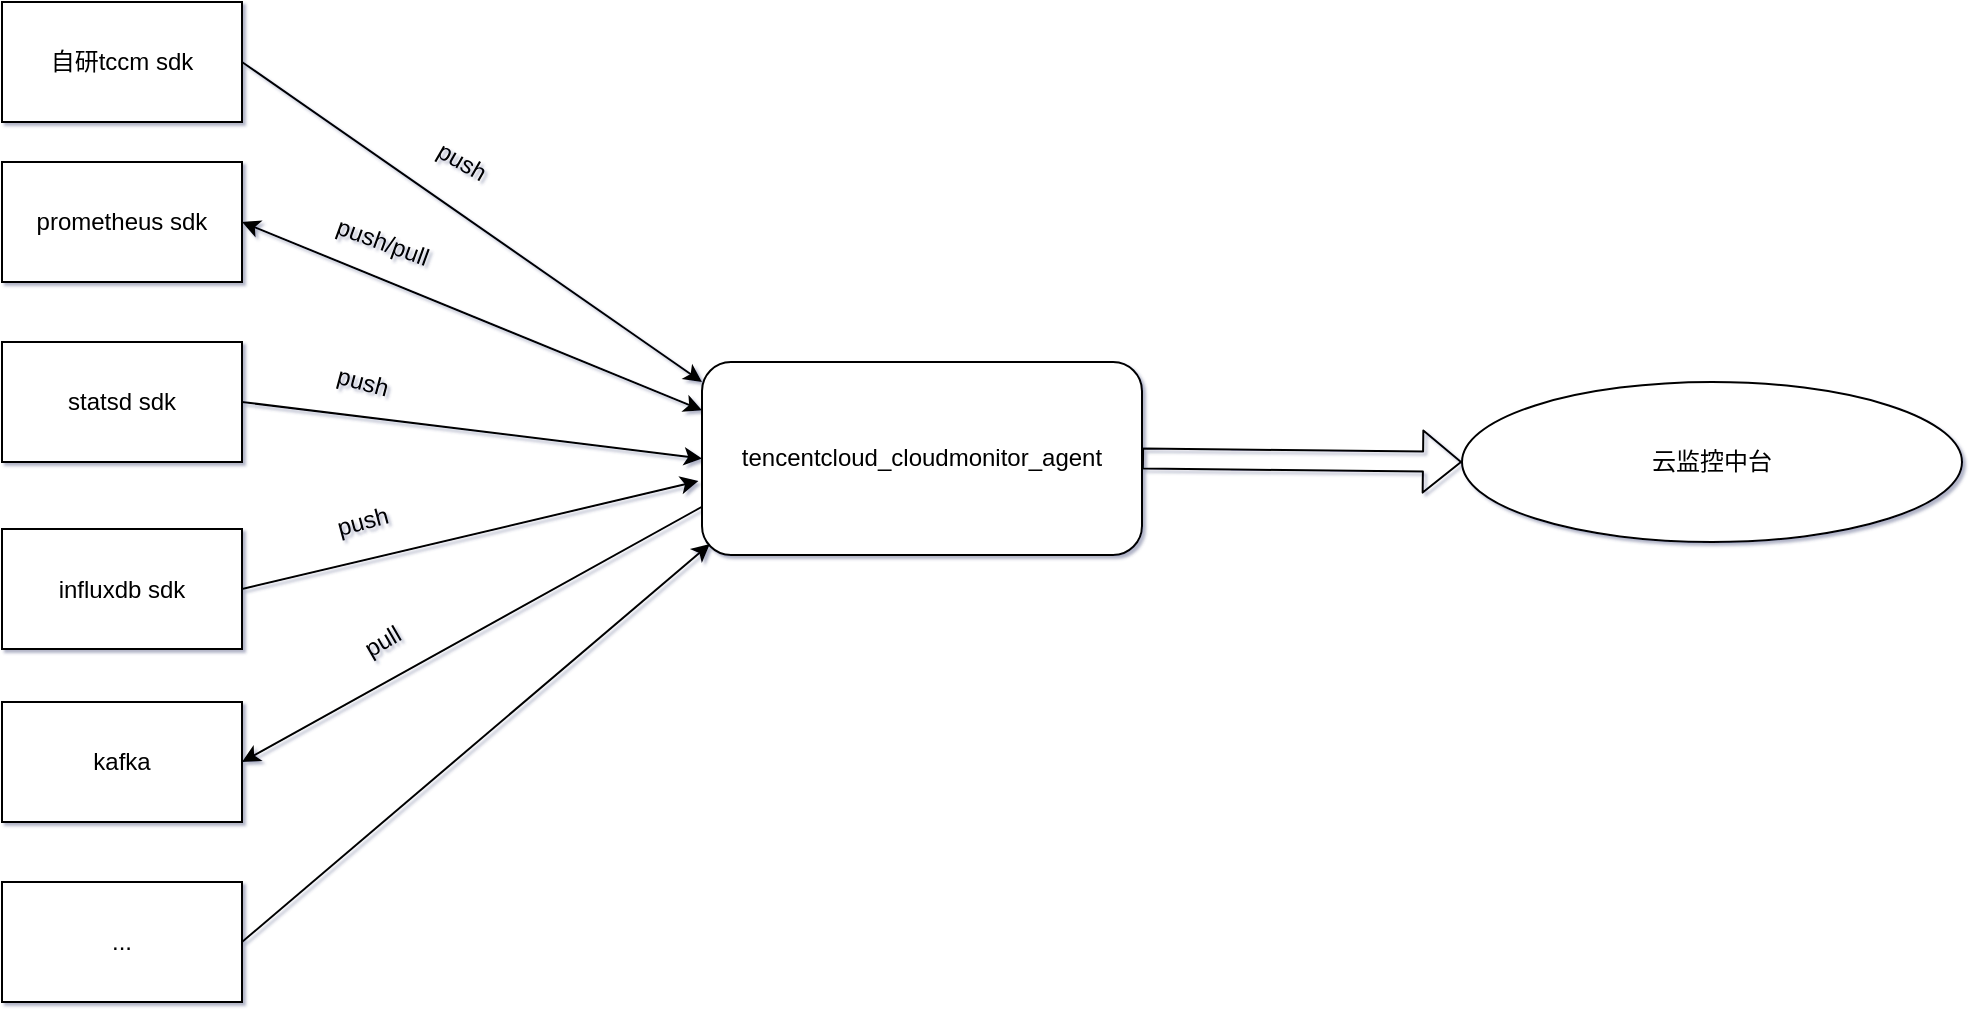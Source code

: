 <mxfile version="14.7.5" type="github" pages="2">
  <diagram id="3vPl9tEi9gLSfXHcFcfi" name="Page-1">
    <mxGraphModel dx="1389" dy="793" grid="0" gridSize="10" guides="1" tooltips="1" connect="1" arrows="1" fold="1" page="1" pageScale="1" pageWidth="1169" pageHeight="827" background="none" math="0" shadow="1">
      <root>
        <mxCell id="0" />
        <mxCell id="1" parent="0" />
        <mxCell id="UVBlZkc1M1v_ybtA0lxi-1" value="prometheus sdk" style="rounded=0;whiteSpace=wrap;html=1;" vertex="1" parent="1">
          <mxGeometry x="160" y="200" width="120" height="60" as="geometry" />
        </mxCell>
        <mxCell id="UVBlZkc1M1v_ybtA0lxi-2" value="statsd sdk" style="whiteSpace=wrap;html=1;" vertex="1" parent="1">
          <mxGeometry x="160" y="290" width="120" height="60" as="geometry" />
        </mxCell>
        <mxCell id="UVBlZkc1M1v_ybtA0lxi-3" value="自研tccm sdk" style="whiteSpace=wrap;html=1;" vertex="1" parent="1">
          <mxGeometry x="160" y="120" width="120" height="60" as="geometry" />
        </mxCell>
        <mxCell id="UVBlZkc1M1v_ybtA0lxi-4" value="kafka" style="whiteSpace=wrap;html=1;" vertex="1" parent="1">
          <mxGeometry x="160" y="470" width="120" height="60" as="geometry" />
        </mxCell>
        <mxCell id="UVBlZkc1M1v_ybtA0lxi-5" value="influxdb sdk" style="whiteSpace=wrap;html=1;" vertex="1" parent="1">
          <mxGeometry x="160" y="383.5" width="120" height="60" as="geometry" />
        </mxCell>
        <mxCell id="UVBlZkc1M1v_ybtA0lxi-6" value="..." style="whiteSpace=wrap;html=1;" vertex="1" parent="1">
          <mxGeometry x="160" y="560" width="120" height="60" as="geometry" />
        </mxCell>
        <mxCell id="UVBlZkc1M1v_ybtA0lxi-7" value="tencentcloud_cloudmonitor_agent" style="rounded=1;whiteSpace=wrap;html=1;" vertex="1" parent="1">
          <mxGeometry x="510" y="300" width="220" height="96.5" as="geometry" />
        </mxCell>
        <mxCell id="UVBlZkc1M1v_ybtA0lxi-8" value="" style="endArrow=classic;html=1;" edge="1" parent="1">
          <mxGeometry width="50" height="50" relative="1" as="geometry">
            <mxPoint x="280" y="150" as="sourcePoint" />
            <mxPoint x="510" y="310" as="targetPoint" />
          </mxGeometry>
        </mxCell>
        <mxCell id="UVBlZkc1M1v_ybtA0lxi-10" value="" style="endArrow=classic;html=1;exitX=1;exitY=0.5;exitDx=0;exitDy=0;entryX=0;entryY=0.5;entryDx=0;entryDy=0;" edge="1" parent="1" source="UVBlZkc1M1v_ybtA0lxi-2" target="UVBlZkc1M1v_ybtA0lxi-7">
          <mxGeometry width="50" height="50" relative="1" as="geometry">
            <mxPoint x="280" y="370" as="sourcePoint" />
            <mxPoint x="520" y="350" as="targetPoint" />
            <Array as="points" />
          </mxGeometry>
        </mxCell>
        <mxCell id="UVBlZkc1M1v_ybtA0lxi-11" value="" style="endArrow=classic;html=1;exitX=1;exitY=0.5;exitDx=0;exitDy=0;entryX=-0.008;entryY=0.617;entryDx=0;entryDy=0;entryPerimeter=0;" edge="1" parent="1" source="UVBlZkc1M1v_ybtA0lxi-5" target="UVBlZkc1M1v_ybtA0lxi-7">
          <mxGeometry width="50" height="50" relative="1" as="geometry">
            <mxPoint x="540" y="460" as="sourcePoint" />
            <mxPoint x="590" y="410" as="targetPoint" />
            <Array as="points" />
          </mxGeometry>
        </mxCell>
        <mxCell id="UVBlZkc1M1v_ybtA0lxi-13" value="" style="endArrow=classic;html=1;exitX=1;exitY=0.5;exitDx=0;exitDy=0;entryX=0.018;entryY=0.943;entryDx=0;entryDy=0;entryPerimeter=0;" edge="1" parent="1" source="UVBlZkc1M1v_ybtA0lxi-6" target="UVBlZkc1M1v_ybtA0lxi-7">
          <mxGeometry width="50" height="50" relative="1" as="geometry">
            <mxPoint x="340" y="560" as="sourcePoint" />
            <mxPoint x="520" y="390" as="targetPoint" />
          </mxGeometry>
        </mxCell>
        <mxCell id="UVBlZkc1M1v_ybtA0lxi-15" value="push" style="text;html=1;strokeColor=none;fillColor=none;align=center;verticalAlign=middle;whiteSpace=wrap;rounded=0;rotation=30;" vertex="1" parent="1">
          <mxGeometry x="370" y="190" width="40" height="20" as="geometry" />
        </mxCell>
        <mxCell id="UVBlZkc1M1v_ybtA0lxi-16" value="push/pull" style="text;html=1;align=center;verticalAlign=middle;resizable=0;points=[];autosize=1;strokeColor=none;rotation=20;" vertex="1" parent="1">
          <mxGeometry x="320" y="230" width="60" height="20" as="geometry" />
        </mxCell>
        <mxCell id="UVBlZkc1M1v_ybtA0lxi-17" value="push" style="text;html=1;align=center;verticalAlign=middle;resizable=0;points=[];autosize=1;strokeColor=none;rotation=15;" vertex="1" parent="1">
          <mxGeometry x="320" y="300" width="40" height="20" as="geometry" />
        </mxCell>
        <mxCell id="UVBlZkc1M1v_ybtA0lxi-18" value="push" style="text;html=1;align=center;verticalAlign=middle;resizable=0;points=[];autosize=1;strokeColor=none;rotation=-15;" vertex="1" parent="1">
          <mxGeometry x="320" y="370" width="40" height="20" as="geometry" />
        </mxCell>
        <mxCell id="UVBlZkc1M1v_ybtA0lxi-19" value="pull" style="text;html=1;align=center;verticalAlign=middle;resizable=0;points=[];autosize=1;strokeColor=none;rotation=-30;" vertex="1" parent="1">
          <mxGeometry x="335" y="430" width="30" height="20" as="geometry" />
        </mxCell>
        <mxCell id="UVBlZkc1M1v_ybtA0lxi-20" value="" style="endArrow=classic;html=1;entryX=1;entryY=0.5;entryDx=0;entryDy=0;exitX=0;exitY=0.75;exitDx=0;exitDy=0;" edge="1" parent="1" source="UVBlZkc1M1v_ybtA0lxi-7" target="UVBlZkc1M1v_ybtA0lxi-4">
          <mxGeometry width="50" height="50" relative="1" as="geometry">
            <mxPoint x="540" y="460" as="sourcePoint" />
            <mxPoint x="590" y="410" as="targetPoint" />
          </mxGeometry>
        </mxCell>
        <mxCell id="UVBlZkc1M1v_ybtA0lxi-21" value="" style="endArrow=classic;startArrow=classic;html=1;entryX=0;entryY=0.25;entryDx=0;entryDy=0;exitX=1;exitY=0.5;exitDx=0;exitDy=0;" edge="1" parent="1" source="UVBlZkc1M1v_ybtA0lxi-1" target="UVBlZkc1M1v_ybtA0lxi-7">
          <mxGeometry width="50" height="50" relative="1" as="geometry">
            <mxPoint x="540" y="460" as="sourcePoint" />
            <mxPoint x="590" y="410" as="targetPoint" />
          </mxGeometry>
        </mxCell>
        <mxCell id="UVBlZkc1M1v_ybtA0lxi-22" value="云监控中台" style="ellipse;whiteSpace=wrap;html=1;" vertex="1" parent="1">
          <mxGeometry x="890" y="310" width="250" height="80" as="geometry" />
        </mxCell>
        <mxCell id="UVBlZkc1M1v_ybtA0lxi-24" value="" style="shape=flexArrow;endArrow=classic;html=1;entryX=0;entryY=0.5;entryDx=0;entryDy=0;exitX=1;exitY=0.5;exitDx=0;exitDy=0;" edge="1" parent="1" source="UVBlZkc1M1v_ybtA0lxi-7" target="UVBlZkc1M1v_ybtA0lxi-22">
          <mxGeometry width="50" height="50" relative="1" as="geometry">
            <mxPoint x="700" y="500" as="sourcePoint" />
            <mxPoint x="750" y="450" as="targetPoint" />
          </mxGeometry>
        </mxCell>
      </root>
    </mxGraphModel>
  </diagram>
  <diagram id="FhaBUAr7-Iv6ZhEeP_gs" name="Page-2">
    <mxGraphModel dx="1389" dy="793" grid="0" gridSize="10" guides="1" tooltips="1" connect="1" arrows="1" fold="1" page="1" pageScale="1" pageWidth="1169" pageHeight="827" math="0" shadow="0">
      <root>
        <mxCell id="3GbE_9hwmdBItGfE9NGu-0" />
        <mxCell id="3GbE_9hwmdBItGfE9NGu-1" parent="3GbE_9hwmdBItGfE9NGu-0" />
        <mxCell id="3GbE_9hwmdBItGfE9NGu-2" value="&lt;font style=&quot;font-size: 36px&quot;&gt;&lt;font style=&quot;vertical-align: inherit&quot;&gt;&lt;font style=&quot;vertical-align: inherit&quot;&gt;&lt;font style=&quot;vertical-align: inherit&quot;&gt;&lt;font style=&quot;vertical-align: inherit&quot;&gt;&lt;font style=&quot;vertical-align: inherit&quot;&gt;&lt;font color=&quot;#00cccc&quot; style=&quot;vertical-align: inherit&quot;&gt;Monitoring&lt;br&gt;System&lt;br&gt;&lt;/font&gt;&lt;/font&gt;&lt;/font&gt;&lt;/font&gt;&lt;/font&gt;&lt;/font&gt;&lt;/font&gt;" style="whiteSpace=wrap;html=1;aspect=fixed;" vertex="1" parent="3GbE_9hwmdBItGfE9NGu-1">
          <mxGeometry x="261" y="181" width="183" height="183" as="geometry" />
        </mxCell>
        <mxCell id="3GbE_9hwmdBItGfE9NGu-3" value="&lt;font style=&quot;font-size: 36px&quot; color=&quot;#ff9933&quot;&gt;APP&lt;/font&gt;" style="whiteSpace=wrap;html=1;" vertex="1" parent="3GbE_9hwmdBItGfE9NGu-1">
          <mxGeometry x="664" y="177" width="179" height="66" as="geometry" />
        </mxCell>
        <mxCell id="3GbE_9hwmdBItGfE9NGu-4" value="&lt;font style=&quot;font-size: 36px&quot; color=&quot;#ff9933&quot;&gt;APP&lt;/font&gt;" style="whiteSpace=wrap;html=1;" vertex="1" parent="3GbE_9hwmdBItGfE9NGu-1">
          <mxGeometry x="664" y="301" width="179" height="63" as="geometry" />
        </mxCell>
        <mxCell id="3GbE_9hwmdBItGfE9NGu-5" value="" style="endArrow=classic;html=1;exitX=1;exitY=0.12;exitDx=0;exitDy=0;exitPerimeter=0;entryX=-0.011;entryY=0.379;entryDx=0;entryDy=0;entryPerimeter=0;" edge="1" parent="3GbE_9hwmdBItGfE9NGu-1" source="3GbE_9hwmdBItGfE9NGu-2" target="3GbE_9hwmdBItGfE9NGu-3">
          <mxGeometry width="50" height="50" relative="1" as="geometry">
            <mxPoint x="667" y="452" as="sourcePoint" />
            <mxPoint x="616" y="244" as="targetPoint" />
          </mxGeometry>
        </mxCell>
        <mxCell id="3GbE_9hwmdBItGfE9NGu-6" value="" style="endArrow=classic;html=1;entryX=1;entryY=0.25;entryDx=0;entryDy=0;exitX=0;exitY=0.75;exitDx=0;exitDy=0;" edge="1" parent="3GbE_9hwmdBItGfE9NGu-1" source="3GbE_9hwmdBItGfE9NGu-3" target="3GbE_9hwmdBItGfE9NGu-2">
          <mxGeometry width="50" height="50" relative="1" as="geometry">
            <mxPoint x="597" y="322" as="sourcePoint" />
            <mxPoint x="512" y="299" as="targetPoint" />
          </mxGeometry>
        </mxCell>
        <mxCell id="3GbE_9hwmdBItGfE9NGu-7" value="" style="endArrow=classic;html=1;entryX=0;entryY=0.25;entryDx=0;entryDy=0;exitX=1;exitY=0.75;exitDx=0;exitDy=0;" edge="1" parent="3GbE_9hwmdBItGfE9NGu-1" source="3GbE_9hwmdBItGfE9NGu-2" target="3GbE_9hwmdBItGfE9NGu-4">
          <mxGeometry width="50" height="50" relative="1" as="geometry">
            <mxPoint x="518" y="384" as="sourcePoint" />
            <mxPoint x="580" y="460" as="targetPoint" />
          </mxGeometry>
        </mxCell>
        <mxCell id="3GbE_9hwmdBItGfE9NGu-8" value="" style="endArrow=classic;html=1;entryX=1.011;entryY=0.913;entryDx=0;entryDy=0;entryPerimeter=0;exitX=0;exitY=0.75;exitDx=0;exitDy=0;" edge="1" parent="3GbE_9hwmdBItGfE9NGu-1" source="3GbE_9hwmdBItGfE9NGu-4" target="3GbE_9hwmdBItGfE9NGu-2">
          <mxGeometry width="50" height="50" relative="1" as="geometry">
            <mxPoint x="598" y="515" as="sourcePoint" />
            <mxPoint x="648" y="465" as="targetPoint" />
            <Array as="points" />
          </mxGeometry>
        </mxCell>
        <mxCell id="3GbE_9hwmdBItGfE9NGu-9" value="&lt;font style=&quot;font-size: 18px&quot;&gt;pull&lt;/font&gt;" style="text;html=1;align=center;verticalAlign=middle;resizable=0;points=[];autosize=1;strokeColor=none;" vertex="1" parent="3GbE_9hwmdBItGfE9NGu-1">
          <mxGeometry x="535" y="177" width="38" height="20" as="geometry" />
        </mxCell>
        <mxCell id="3GbE_9hwmdBItGfE9NGu-10" value="&lt;font style=&quot;font-size: 18px&quot;&gt;metrics&lt;/font&gt;" style="text;html=1;align=center;verticalAlign=middle;resizable=0;points=[];autosize=1;strokeColor=none;" vertex="1" parent="3GbE_9hwmdBItGfE9NGu-1">
          <mxGeometry x="520" y="236" width="68" height="20" as="geometry" />
        </mxCell>
        <mxCell id="3GbE_9hwmdBItGfE9NGu-11" value="&lt;font style=&quot;font-size: 18px&quot;&gt;pull&lt;/font&gt;" style="text;html=1;align=center;verticalAlign=middle;resizable=0;points=[];autosize=1;strokeColor=none;" vertex="1" parent="3GbE_9hwmdBItGfE9NGu-1">
          <mxGeometry x="535" y="295" width="38" height="20" as="geometry" />
        </mxCell>
        <mxCell id="3GbE_9hwmdBItGfE9NGu-12" value="&lt;font style=&quot;font-size: 18px&quot;&gt;metrics&lt;/font&gt;" style="text;html=1;align=center;verticalAlign=middle;resizable=0;points=[];autosize=1;strokeColor=none;" vertex="1" parent="3GbE_9hwmdBItGfE9NGu-1">
          <mxGeometry x="520" y="354" width="68" height="20" as="geometry" />
        </mxCell>
        <mxCell id="3GbE_9hwmdBItGfE9NGu-13" value="&lt;font style=&quot;font-size: 36px&quot; color=&quot;#3333ff&quot;&gt;pull-based system&lt;/font&gt;" style="text;html=1;strokeColor=none;fillColor=none;align=center;verticalAlign=middle;whiteSpace=wrap;rounded=0;" vertex="1" parent="3GbE_9hwmdBItGfE9NGu-1">
          <mxGeometry x="261" y="82" width="318" height="67" as="geometry" />
        </mxCell>
        <mxCell id="3GbE_9hwmdBItGfE9NGu-14" value="&lt;font style=&quot;font-size: 36px&quot; color=&quot;#ff9933&quot;&gt;APP&lt;/font&gt;" style="whiteSpace=wrap;html=1;" vertex="1" parent="3GbE_9hwmdBItGfE9NGu-1">
          <mxGeometry x="261" y="503" width="179" height="66" as="geometry" />
        </mxCell>
        <mxCell id="3GbE_9hwmdBItGfE9NGu-15" value="&lt;font style=&quot;font-size: 36px&quot; color=&quot;#ff9933&quot;&gt;APP&lt;/font&gt;" style="whiteSpace=wrap;html=1;" vertex="1" parent="3GbE_9hwmdBItGfE9NGu-1">
          <mxGeometry x="259" y="614" width="179" height="66" as="geometry" />
        </mxCell>
        <mxCell id="3GbE_9hwmdBItGfE9NGu-16" value="&lt;font style=&quot;font-size: 36px&quot;&gt;&lt;font style=&quot;vertical-align: inherit&quot;&gt;&lt;font style=&quot;vertical-align: inherit&quot;&gt;&lt;font style=&quot;vertical-align: inherit&quot;&gt;&lt;font style=&quot;vertical-align: inherit&quot;&gt;&lt;font style=&quot;vertical-align: inherit&quot;&gt;&lt;font color=&quot;#00cccc&quot; style=&quot;vertical-align: inherit&quot;&gt;Monitoring&lt;br&gt;System&lt;br&gt;&lt;/font&gt;&lt;/font&gt;&lt;/font&gt;&lt;/font&gt;&lt;/font&gt;&lt;/font&gt;&lt;/font&gt;" style="whiteSpace=wrap;html=1;aspect=fixed;" vertex="1" parent="3GbE_9hwmdBItGfE9NGu-1">
          <mxGeometry x="664" y="503" width="183" height="183" as="geometry" />
        </mxCell>
        <mxCell id="3GbE_9hwmdBItGfE9NGu-17" value="" style="endArrow=classic;html=1;exitX=1;exitY=0.25;exitDx=0;exitDy=0;entryX=0.005;entryY=0.104;entryDx=0;entryDy=0;entryPerimeter=0;" edge="1" parent="3GbE_9hwmdBItGfE9NGu-1" source="3GbE_9hwmdBItGfE9NGu-14" target="3GbE_9hwmdBItGfE9NGu-16">
          <mxGeometry width="50" height="50" relative="1" as="geometry">
            <mxPoint x="463" y="563" as="sourcePoint" />
            <mxPoint x="666" y="536" as="targetPoint" />
            <Array as="points" />
          </mxGeometry>
        </mxCell>
        <mxCell id="3GbE_9hwmdBItGfE9NGu-18" value="" style="endArrow=classic;html=1;exitX=1;exitY=0.25;exitDx=0;exitDy=0;entryX=-0.011;entryY=0.699;entryDx=0;entryDy=0;entryPerimeter=0;" edge="1" parent="3GbE_9hwmdBItGfE9NGu-1" source="3GbE_9hwmdBItGfE9NGu-15" target="3GbE_9hwmdBItGfE9NGu-16">
          <mxGeometry width="50" height="50" relative="1" as="geometry">
            <mxPoint x="507" y="679" as="sourcePoint" />
            <mxPoint x="667" y="647" as="targetPoint" />
          </mxGeometry>
        </mxCell>
        <mxCell id="3GbE_9hwmdBItGfE9NGu-19" value="" style="endArrow=classic;html=1;exitX=1;exitY=0.5;exitDx=0;exitDy=0;" edge="1" parent="3GbE_9hwmdBItGfE9NGu-1">
          <mxGeometry width="50" height="50" relative="1" as="geometry">
            <mxPoint x="441" y="561" as="sourcePoint" />
            <mxPoint x="667" y="561" as="targetPoint" />
          </mxGeometry>
        </mxCell>
        <mxCell id="3GbE_9hwmdBItGfE9NGu-20" value="" style="endArrow=classic;html=1;entryX=0;entryY=0.88;entryDx=0;entryDy=0;entryPerimeter=0;" edge="1" parent="3GbE_9hwmdBItGfE9NGu-1" target="3GbE_9hwmdBItGfE9NGu-16">
          <mxGeometry width="50" height="50" relative="1" as="geometry">
            <mxPoint x="439" y="664" as="sourcePoint" />
            <mxPoint x="686" y="556" as="targetPoint" />
          </mxGeometry>
        </mxCell>
        <mxCell id="3GbE_9hwmdBItGfE9NGu-21" value="&lt;font style=&quot;font-size: 18px&quot;&gt;push&lt;/font&gt;" style="text;html=1;align=center;verticalAlign=middle;resizable=0;points=[];autosize=1;strokeColor=none;" vertex="1" parent="3GbE_9hwmdBItGfE9NGu-1">
          <mxGeometry x="518" y="490" width="49" height="20" as="geometry" />
        </mxCell>
        <mxCell id="3GbE_9hwmdBItGfE9NGu-22" value="&lt;font style=&quot;font-size: 18px&quot;&gt;push&lt;/font&gt;" style="text;html=1;align=center;verticalAlign=middle;resizable=0;points=[];autosize=1;strokeColor=none;" vertex="1" parent="3GbE_9hwmdBItGfE9NGu-1">
          <mxGeometry x="520" y="535" width="49" height="20" as="geometry" />
        </mxCell>
        <mxCell id="3GbE_9hwmdBItGfE9NGu-23" value="&lt;font style=&quot;font-size: 18px&quot;&gt;push&lt;/font&gt;" style="text;html=1;align=center;verticalAlign=middle;resizable=0;points=[];autosize=1;strokeColor=none;" vertex="1" parent="3GbE_9hwmdBItGfE9NGu-1">
          <mxGeometry x="522" y="604" width="49" height="20" as="geometry" />
        </mxCell>
        <mxCell id="3GbE_9hwmdBItGfE9NGu-24" value="&lt;font style=&quot;font-size: 18px&quot;&gt;push&lt;/font&gt;" style="text;html=1;align=center;verticalAlign=middle;resizable=0;points=[];autosize=1;strokeColor=none;" vertex="1" parent="3GbE_9hwmdBItGfE9NGu-1">
          <mxGeometry x="522" y="640" width="49" height="20" as="geometry" />
        </mxCell>
        <mxCell id="3GbE_9hwmdBItGfE9NGu-25" value="&lt;font style=&quot;font-size: 36px&quot; color=&quot;#3333ff&quot;&gt;pull-based system&lt;/font&gt;" style="text;html=1;strokeColor=none;fillColor=none;align=center;verticalAlign=middle;whiteSpace=wrap;rounded=0;" vertex="1" parent="3GbE_9hwmdBItGfE9NGu-1">
          <mxGeometry x="261" y="418" width="318" height="67" as="geometry" />
        </mxCell>
      </root>
    </mxGraphModel>
  </diagram>
</mxfile>
